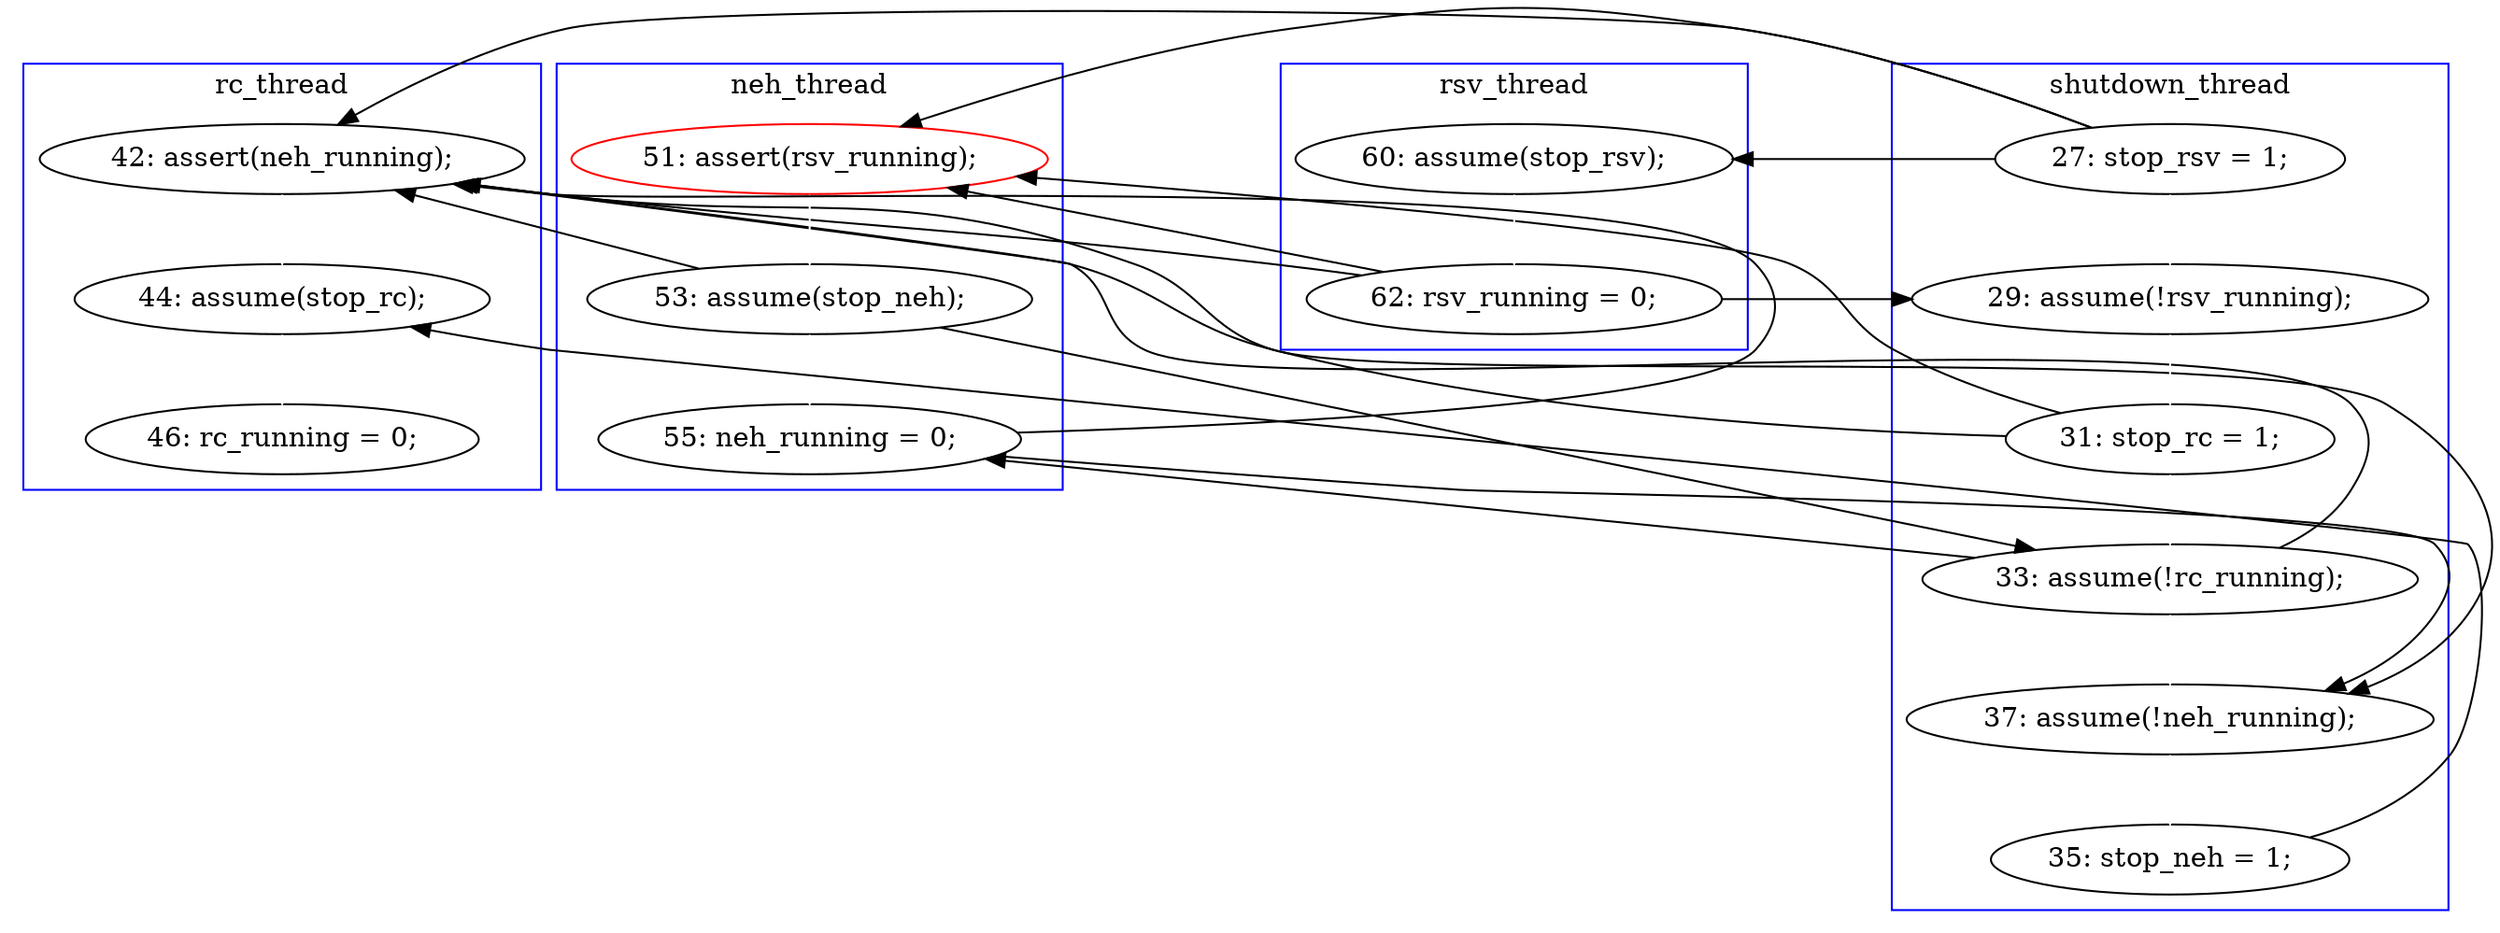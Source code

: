 digraph Counterexample {
	22 -> 23 [color = black, style = solid, constraint = false]
	23 -> 26 [color = white, style = solid]
	25 -> 26 [color = black, style = solid, constraint = false]
	19 -> 23 [color = white, style = solid]
	17 -> 25 [color = black, style = solid, constraint = false]
	17 -> 21 [color = black, style = solid, constraint = false]
	16 -> 17 [color = white, style = solid]
	18 -> 19 [color = white, style = solid]
	11 -> 25 [color = black, style = solid, constraint = false]
	23 -> 24 [color = black, style = solid, constraint = false]
	27 -> 33 [color = black, style = solid, constraint = false]
	17 -> 18 [color = black, style = solid, constraint = false]
	11 -> 21 [color = black, style = solid, constraint = false]
	11 -> 18 [color = white, style = solid]
	21 -> 22 [color = white, style = solid]
	22 -> 24 [color = white, style = solid]
	23 -> 25 [color = black, style = solid, constraint = false]
	24 -> 25 [color = black, style = solid, constraint = false]
	19 -> 25 [color = black, style = solid, constraint = false]
	22 -> 25 [color = black, style = solid, constraint = false]
	25 -> 33 [color = white, style = solid]
	26 -> 27 [color = white, style = solid]
	33 -> 34 [color = white, style = solid]
	11 -> 16 [color = black, style = solid, constraint = false]
	19 -> 21 [color = black, style = solid, constraint = false]
	24 -> 26 [color = black, style = solid, constraint = false]
	subgraph cluster3 {
		label = neh_thread
		color = blue
		24  [label = "55: neh_running = 0;"]
		22  [label = "53: assume(stop_neh);"]
		21  [label = "51: assert(rsv_running);", color = red]
	}
	subgraph cluster4 {
		label = rsv_thread
		color = blue
		17  [label = "62: rsv_running = 0;"]
		16  [label = "60: assume(stop_rsv);"]
	}
	subgraph cluster1 {
		label = shutdown_thread
		color = blue
		18  [label = "29: assume(!rsv_running);"]
		27  [label = "35: stop_neh = 1;"]
		11  [label = "27: stop_rsv = 1;"]
		19  [label = "31: stop_rc = 1;"]
		23  [label = "33: assume(!rc_running);"]
		26  [label = "37: assume(!neh_running);"]
	}
	subgraph cluster2 {
		label = rc_thread
		color = blue
		33  [label = "44: assume(stop_rc);"]
		34  [label = "46: rc_running = 0;"]
		25  [label = "42: assert(neh_running);"]
	}
}
